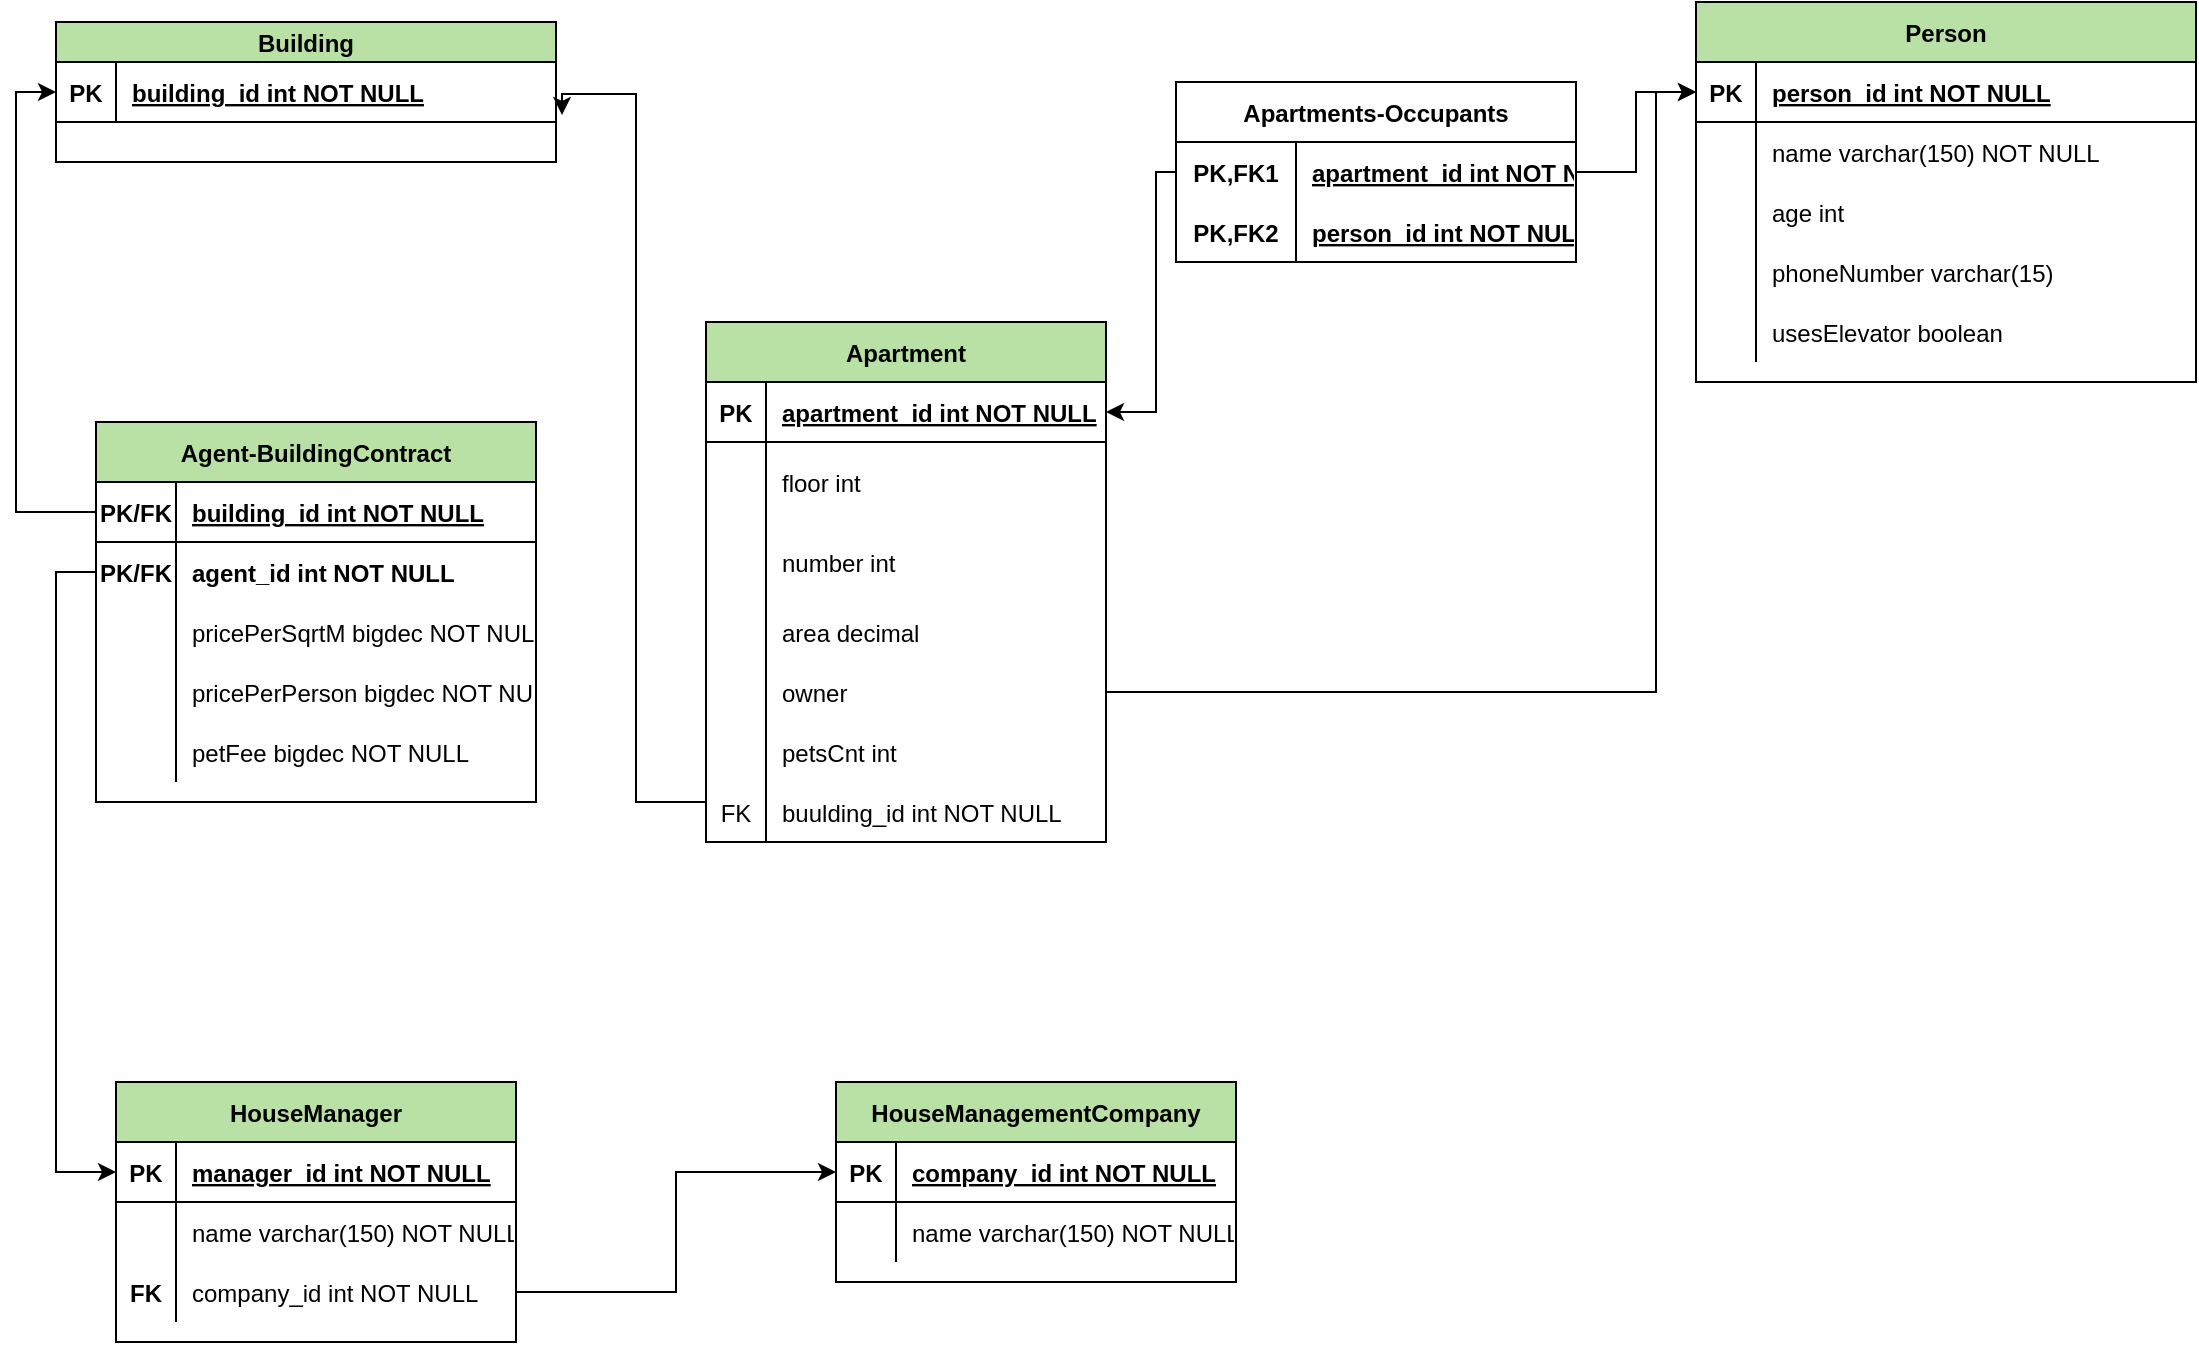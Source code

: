 <mxfile version="20.8.3" type="device"><diagram id="R2lEEEUBdFMjLlhIrx00" name="Page-1"><mxGraphModel dx="1129" dy="894" grid="1" gridSize="10" guides="1" tooltips="1" connect="1" arrows="1" fold="1" page="1" pageScale="1" pageWidth="850" pageHeight="1100" math="0" shadow="0" extFonts="Permanent Marker^https://fonts.googleapis.com/css?family=Permanent+Marker"><root><mxCell id="0"/><mxCell id="1" parent="0"/><mxCell id="C-vyLk0tnHw3VtMMgP7b-2" value="Person" style="shape=table;startSize=30;container=1;collapsible=1;childLayout=tableLayout;fixedRows=1;rowLines=0;fontStyle=1;align=center;resizeLast=1;fillColor=#B9E0A5;" parent="1" vertex="1"><mxGeometry x="920" y="30" width="250" height="190" as="geometry"/></mxCell><mxCell id="C-vyLk0tnHw3VtMMgP7b-3" value="" style="shape=partialRectangle;collapsible=0;dropTarget=0;pointerEvents=0;fillColor=none;points=[[0,0.5],[1,0.5]];portConstraint=eastwest;top=0;left=0;right=0;bottom=1;" parent="C-vyLk0tnHw3VtMMgP7b-2" vertex="1"><mxGeometry y="30" width="250" height="30" as="geometry"/></mxCell><mxCell id="C-vyLk0tnHw3VtMMgP7b-4" value="PK" style="shape=partialRectangle;overflow=hidden;connectable=0;fillColor=none;top=0;left=0;bottom=0;right=0;fontStyle=1;" parent="C-vyLk0tnHw3VtMMgP7b-3" vertex="1"><mxGeometry width="30" height="30" as="geometry"><mxRectangle width="30" height="30" as="alternateBounds"/></mxGeometry></mxCell><mxCell id="C-vyLk0tnHw3VtMMgP7b-5" value="person_id int NOT NULL " style="shape=partialRectangle;overflow=hidden;connectable=0;fillColor=none;top=0;left=0;bottom=0;right=0;align=left;spacingLeft=6;fontStyle=5;" parent="C-vyLk0tnHw3VtMMgP7b-3" vertex="1"><mxGeometry x="30" width="220" height="30" as="geometry"><mxRectangle width="220" height="30" as="alternateBounds"/></mxGeometry></mxCell><mxCell id="18AS3pqEnBrreB0X0TO9-52" style="shape=partialRectangle;collapsible=0;dropTarget=0;pointerEvents=0;fillColor=none;points=[[0,0.5],[1,0.5]];portConstraint=eastwest;top=0;left=0;right=0;bottom=0;" parent="C-vyLk0tnHw3VtMMgP7b-2" vertex="1"><mxGeometry y="60" width="250" height="30" as="geometry"/></mxCell><mxCell id="18AS3pqEnBrreB0X0TO9-53" style="shape=partialRectangle;overflow=hidden;connectable=0;fillColor=none;top=0;left=0;bottom=0;right=0;" parent="18AS3pqEnBrreB0X0TO9-52" vertex="1"><mxGeometry width="30" height="30" as="geometry"><mxRectangle width="30" height="30" as="alternateBounds"/></mxGeometry></mxCell><mxCell id="18AS3pqEnBrreB0X0TO9-54" value="name varchar(150) NOT NULL" style="shape=partialRectangle;overflow=hidden;connectable=0;fillColor=none;top=0;left=0;bottom=0;right=0;align=left;spacingLeft=6;" parent="18AS3pqEnBrreB0X0TO9-52" vertex="1"><mxGeometry x="30" width="220" height="30" as="geometry"><mxRectangle width="220" height="30" as="alternateBounds"/></mxGeometry></mxCell><mxCell id="C-vyLk0tnHw3VtMMgP7b-9" value="" style="shape=partialRectangle;collapsible=0;dropTarget=0;pointerEvents=0;fillColor=none;points=[[0,0.5],[1,0.5]];portConstraint=eastwest;top=0;left=0;right=0;bottom=0;" parent="C-vyLk0tnHw3VtMMgP7b-2" vertex="1"><mxGeometry y="90" width="250" height="30" as="geometry"/></mxCell><mxCell id="C-vyLk0tnHw3VtMMgP7b-10" value="" style="shape=partialRectangle;overflow=hidden;connectable=0;fillColor=none;top=0;left=0;bottom=0;right=0;" parent="C-vyLk0tnHw3VtMMgP7b-9" vertex="1"><mxGeometry width="30" height="30" as="geometry"><mxRectangle width="30" height="30" as="alternateBounds"/></mxGeometry></mxCell><mxCell id="C-vyLk0tnHw3VtMMgP7b-11" value="age int" style="shape=partialRectangle;overflow=hidden;connectable=0;fillColor=none;top=0;left=0;bottom=0;right=0;align=left;spacingLeft=6;" parent="C-vyLk0tnHw3VtMMgP7b-9" vertex="1"><mxGeometry x="30" width="220" height="30" as="geometry"><mxRectangle width="220" height="30" as="alternateBounds"/></mxGeometry></mxCell><mxCell id="18AS3pqEnBrreB0X0TO9-55" style="shape=partialRectangle;collapsible=0;dropTarget=0;pointerEvents=0;fillColor=none;points=[[0,0.5],[1,0.5]];portConstraint=eastwest;top=0;left=0;right=0;bottom=0;" parent="C-vyLk0tnHw3VtMMgP7b-2" vertex="1"><mxGeometry y="120" width="250" height="30" as="geometry"/></mxCell><mxCell id="18AS3pqEnBrreB0X0TO9-56" style="shape=partialRectangle;overflow=hidden;connectable=0;fillColor=none;top=0;left=0;bottom=0;right=0;" parent="18AS3pqEnBrreB0X0TO9-55" vertex="1"><mxGeometry width="30" height="30" as="geometry"><mxRectangle width="30" height="30" as="alternateBounds"/></mxGeometry></mxCell><mxCell id="18AS3pqEnBrreB0X0TO9-57" value="phoneNumber varchar(15)" style="shape=partialRectangle;overflow=hidden;connectable=0;fillColor=none;top=0;left=0;bottom=0;right=0;align=left;spacingLeft=6;" parent="18AS3pqEnBrreB0X0TO9-55" vertex="1"><mxGeometry x="30" width="220" height="30" as="geometry"><mxRectangle width="220" height="30" as="alternateBounds"/></mxGeometry></mxCell><mxCell id="jHgJz0mwjGg7kRW3lGbn-82" style="shape=partialRectangle;collapsible=0;dropTarget=0;pointerEvents=0;fillColor=none;points=[[0,0.5],[1,0.5]];portConstraint=eastwest;top=0;left=0;right=0;bottom=0;" parent="C-vyLk0tnHw3VtMMgP7b-2" vertex="1"><mxGeometry y="150" width="250" height="30" as="geometry"/></mxCell><mxCell id="jHgJz0mwjGg7kRW3lGbn-83" style="shape=partialRectangle;overflow=hidden;connectable=0;fillColor=none;top=0;left=0;bottom=0;right=0;" parent="jHgJz0mwjGg7kRW3lGbn-82" vertex="1"><mxGeometry width="30" height="30" as="geometry"><mxRectangle width="30" height="30" as="alternateBounds"/></mxGeometry></mxCell><mxCell id="jHgJz0mwjGg7kRW3lGbn-84" value="usesElevator boolean" style="shape=partialRectangle;overflow=hidden;connectable=0;fillColor=none;top=0;left=0;bottom=0;right=0;align=left;spacingLeft=6;" parent="jHgJz0mwjGg7kRW3lGbn-82" vertex="1"><mxGeometry x="30" width="220" height="30" as="geometry"><mxRectangle width="220" height="30" as="alternateBounds"/></mxGeometry></mxCell><mxCell id="18AS3pqEnBrreB0X0TO9-1" value="Building" style="shape=table;startSize=20;container=1;collapsible=1;childLayout=tableLayout;fixedRows=1;rowLines=0;fontStyle=1;align=center;resizeLast=1;fillColor=#B9E0A5;" parent="1" vertex="1"><mxGeometry x="100" y="40" width="250" height="70.0" as="geometry"/></mxCell><mxCell id="18AS3pqEnBrreB0X0TO9-2" value="" style="shape=partialRectangle;collapsible=0;dropTarget=0;pointerEvents=0;fillColor=none;points=[[0,0.5],[1,0.5]];portConstraint=eastwest;top=0;left=0;right=0;bottom=1;" parent="18AS3pqEnBrreB0X0TO9-1" vertex="1"><mxGeometry y="20" width="250" height="30" as="geometry"/></mxCell><mxCell id="18AS3pqEnBrreB0X0TO9-3" value="PK" style="shape=partialRectangle;overflow=hidden;connectable=0;fillColor=none;top=0;left=0;bottom=0;right=0;fontStyle=1;" parent="18AS3pqEnBrreB0X0TO9-2" vertex="1"><mxGeometry width="30" height="30" as="geometry"><mxRectangle width="30" height="30" as="alternateBounds"/></mxGeometry></mxCell><mxCell id="18AS3pqEnBrreB0X0TO9-4" value="building_id int NOT NULL " style="shape=partialRectangle;overflow=hidden;connectable=0;fillColor=none;top=0;left=0;bottom=0;right=0;align=left;spacingLeft=6;fontStyle=5;" parent="18AS3pqEnBrreB0X0TO9-2" vertex="1"><mxGeometry x="30" width="220" height="30" as="geometry"><mxRectangle width="220" height="30" as="alternateBounds"/></mxGeometry></mxCell><mxCell id="18AS3pqEnBrreB0X0TO9-8" value="HouseManager" style="shape=table;startSize=30;container=1;collapsible=1;childLayout=tableLayout;fixedRows=1;rowLines=0;fontStyle=1;align=center;resizeLast=1;fillColor=#B9E0A5;" parent="1" vertex="1"><mxGeometry x="130" y="570" width="200" height="130" as="geometry"/></mxCell><mxCell id="18AS3pqEnBrreB0X0TO9-9" value="" style="shape=partialRectangle;collapsible=0;dropTarget=0;pointerEvents=0;fillColor=none;points=[[0,0.5],[1,0.5]];portConstraint=eastwest;top=0;left=0;right=0;bottom=1;" parent="18AS3pqEnBrreB0X0TO9-8" vertex="1"><mxGeometry y="30" width="200" height="30" as="geometry"/></mxCell><mxCell id="18AS3pqEnBrreB0X0TO9-10" value="PK" style="shape=partialRectangle;overflow=hidden;connectable=0;fillColor=none;top=0;left=0;bottom=0;right=0;fontStyle=1;" parent="18AS3pqEnBrreB0X0TO9-9" vertex="1"><mxGeometry width="30" height="30" as="geometry"><mxRectangle width="30" height="30" as="alternateBounds"/></mxGeometry></mxCell><mxCell id="18AS3pqEnBrreB0X0TO9-11" value="manager_id int NOT NULL " style="shape=partialRectangle;overflow=hidden;connectable=0;fillColor=none;top=0;left=0;bottom=0;right=0;align=left;spacingLeft=6;fontStyle=5;" parent="18AS3pqEnBrreB0X0TO9-9" vertex="1"><mxGeometry x="30" width="170" height="30" as="geometry"><mxRectangle width="170" height="30" as="alternateBounds"/></mxGeometry></mxCell><mxCell id="18AS3pqEnBrreB0X0TO9-12" value="" style="shape=partialRectangle;collapsible=0;dropTarget=0;pointerEvents=0;fillColor=none;points=[[0,0.5],[1,0.5]];portConstraint=eastwest;top=0;left=0;right=0;bottom=0;" parent="18AS3pqEnBrreB0X0TO9-8" vertex="1"><mxGeometry y="60" width="200" height="30" as="geometry"/></mxCell><mxCell id="18AS3pqEnBrreB0X0TO9-13" value="" style="shape=partialRectangle;overflow=hidden;connectable=0;fillColor=none;top=0;left=0;bottom=0;right=0;" parent="18AS3pqEnBrreB0X0TO9-12" vertex="1"><mxGeometry width="30" height="30" as="geometry"><mxRectangle width="30" height="30" as="alternateBounds"/></mxGeometry></mxCell><mxCell id="18AS3pqEnBrreB0X0TO9-14" value="name varchar(150) NOT NULL" style="shape=partialRectangle;overflow=hidden;connectable=0;fillColor=none;top=0;left=0;bottom=0;right=0;align=left;spacingLeft=6;" parent="18AS3pqEnBrreB0X0TO9-12" vertex="1"><mxGeometry x="30" width="170" height="30" as="geometry"><mxRectangle width="170" height="30" as="alternateBounds"/></mxGeometry></mxCell><mxCell id="SCuInz-Kchk-e24KyOe2-2" style="shape=partialRectangle;collapsible=0;dropTarget=0;pointerEvents=0;fillColor=none;points=[[0,0.5],[1,0.5]];portConstraint=eastwest;top=0;left=0;right=0;bottom=0;" vertex="1" parent="18AS3pqEnBrreB0X0TO9-8"><mxGeometry y="90" width="200" height="30" as="geometry"/></mxCell><mxCell id="SCuInz-Kchk-e24KyOe2-3" value="FK" style="shape=partialRectangle;overflow=hidden;connectable=0;fillColor=none;top=0;left=0;bottom=0;right=0;fontStyle=1" vertex="1" parent="SCuInz-Kchk-e24KyOe2-2"><mxGeometry width="30" height="30" as="geometry"><mxRectangle width="30" height="30" as="alternateBounds"/></mxGeometry></mxCell><mxCell id="SCuInz-Kchk-e24KyOe2-4" value="company_id int NOT NULL" style="shape=partialRectangle;overflow=hidden;connectable=0;fillColor=none;top=0;left=0;bottom=0;right=0;align=left;spacingLeft=6;" vertex="1" parent="SCuInz-Kchk-e24KyOe2-2"><mxGeometry x="30" width="170" height="30" as="geometry"><mxRectangle width="170" height="30" as="alternateBounds"/></mxGeometry></mxCell><mxCell id="18AS3pqEnBrreB0X0TO9-15" value="HouseManagementCompany" style="shape=table;startSize=30;container=1;collapsible=1;childLayout=tableLayout;fixedRows=1;rowLines=0;fontStyle=1;align=center;resizeLast=1;fillColor=#B9E0A5;" parent="1" vertex="1"><mxGeometry x="490" y="570" width="200" height="100" as="geometry"/></mxCell><mxCell id="18AS3pqEnBrreB0X0TO9-16" value="" style="shape=partialRectangle;collapsible=0;dropTarget=0;pointerEvents=0;fillColor=none;points=[[0,0.5],[1,0.5]];portConstraint=eastwest;top=0;left=0;right=0;bottom=1;" parent="18AS3pqEnBrreB0X0TO9-15" vertex="1"><mxGeometry y="30" width="200" height="30" as="geometry"/></mxCell><mxCell id="18AS3pqEnBrreB0X0TO9-17" value="PK" style="shape=partialRectangle;overflow=hidden;connectable=0;fillColor=none;top=0;left=0;bottom=0;right=0;fontStyle=1;" parent="18AS3pqEnBrreB0X0TO9-16" vertex="1"><mxGeometry width="30" height="30" as="geometry"><mxRectangle width="30" height="30" as="alternateBounds"/></mxGeometry></mxCell><mxCell id="18AS3pqEnBrreB0X0TO9-18" value="company_id int NOT NULL " style="shape=partialRectangle;overflow=hidden;connectable=0;fillColor=none;top=0;left=0;bottom=0;right=0;align=left;spacingLeft=6;fontStyle=5;" parent="18AS3pqEnBrreB0X0TO9-16" vertex="1"><mxGeometry x="30" width="170" height="30" as="geometry"><mxRectangle width="170" height="30" as="alternateBounds"/></mxGeometry></mxCell><mxCell id="18AS3pqEnBrreB0X0TO9-19" value="" style="shape=partialRectangle;collapsible=0;dropTarget=0;pointerEvents=0;fillColor=none;points=[[0,0.5],[1,0.5]];portConstraint=eastwest;top=0;left=0;right=0;bottom=0;" parent="18AS3pqEnBrreB0X0TO9-15" vertex="1"><mxGeometry y="60" width="200" height="30" as="geometry"/></mxCell><mxCell id="18AS3pqEnBrreB0X0TO9-20" value="" style="shape=partialRectangle;overflow=hidden;connectable=0;fillColor=none;top=0;left=0;bottom=0;right=0;" parent="18AS3pqEnBrreB0X0TO9-19" vertex="1"><mxGeometry width="30" height="30" as="geometry"><mxRectangle width="30" height="30" as="alternateBounds"/></mxGeometry></mxCell><mxCell id="18AS3pqEnBrreB0X0TO9-21" value="name varchar(150) NOT NULL" style="shape=partialRectangle;overflow=hidden;connectable=0;fillColor=none;top=0;left=0;bottom=0;right=0;align=left;spacingLeft=6;" parent="18AS3pqEnBrreB0X0TO9-19" vertex="1"><mxGeometry x="30" width="170" height="30" as="geometry"><mxRectangle width="170" height="30" as="alternateBounds"/></mxGeometry></mxCell><mxCell id="18AS3pqEnBrreB0X0TO9-34" value="Agent-BuildingContract" style="shape=table;startSize=30;container=1;collapsible=1;childLayout=tableLayout;fixedRows=1;rowLines=0;fontStyle=1;align=center;resizeLast=1;fillColor=#B9E0A5;" parent="1" vertex="1"><mxGeometry x="120" y="240" width="220" height="190" as="geometry"/></mxCell><mxCell id="18AS3pqEnBrreB0X0TO9-35" value="" style="shape=partialRectangle;collapsible=0;dropTarget=0;pointerEvents=0;fillColor=none;points=[[0,0.5],[1,0.5]];portConstraint=eastwest;top=0;left=0;right=0;bottom=1;" parent="18AS3pqEnBrreB0X0TO9-34" vertex="1"><mxGeometry y="30" width="220" height="30" as="geometry"/></mxCell><mxCell id="18AS3pqEnBrreB0X0TO9-36" value="PK/FK" style="shape=partialRectangle;overflow=hidden;connectable=0;fillColor=none;top=0;left=0;bottom=0;right=0;fontStyle=1;" parent="18AS3pqEnBrreB0X0TO9-35" vertex="1"><mxGeometry width="40" height="30" as="geometry"><mxRectangle width="40" height="30" as="alternateBounds"/></mxGeometry></mxCell><mxCell id="18AS3pqEnBrreB0X0TO9-37" value="building_id int NOT NULL " style="shape=partialRectangle;overflow=hidden;connectable=0;fillColor=none;top=0;left=0;bottom=0;right=0;align=left;spacingLeft=6;fontStyle=5;" parent="18AS3pqEnBrreB0X0TO9-35" vertex="1"><mxGeometry x="40" width="180" height="30" as="geometry"><mxRectangle width="180" height="30" as="alternateBounds"/></mxGeometry></mxCell><mxCell id="18AS3pqEnBrreB0X0TO9-38" value="" style="shape=partialRectangle;collapsible=0;dropTarget=0;pointerEvents=0;fillColor=none;points=[[0,0.5],[1,0.5]];portConstraint=eastwest;top=0;left=0;right=0;bottom=0;" parent="18AS3pqEnBrreB0X0TO9-34" vertex="1"><mxGeometry y="60" width="220" height="30" as="geometry"/></mxCell><mxCell id="18AS3pqEnBrreB0X0TO9-39" value="PK/FK" style="shape=partialRectangle;overflow=hidden;connectable=0;fillColor=none;top=0;left=0;bottom=0;right=0;fontStyle=1" parent="18AS3pqEnBrreB0X0TO9-38" vertex="1"><mxGeometry width="40" height="30" as="geometry"><mxRectangle width="40" height="30" as="alternateBounds"/></mxGeometry></mxCell><mxCell id="18AS3pqEnBrreB0X0TO9-40" value="agent_id int NOT NULL" style="shape=partialRectangle;overflow=hidden;connectable=0;fillColor=none;top=0;left=0;bottom=0;right=0;align=left;spacingLeft=6;fontStyle=1" parent="18AS3pqEnBrreB0X0TO9-38" vertex="1"><mxGeometry x="40" width="180" height="30" as="geometry"><mxRectangle width="180" height="30" as="alternateBounds"/></mxGeometry></mxCell><mxCell id="18AS3pqEnBrreB0X0TO9-41" style="shape=partialRectangle;collapsible=0;dropTarget=0;pointerEvents=0;fillColor=none;points=[[0,0.5],[1,0.5]];portConstraint=eastwest;top=0;left=0;right=0;bottom=0;" parent="18AS3pqEnBrreB0X0TO9-34" vertex="1"><mxGeometry y="90" width="220" height="30" as="geometry"/></mxCell><mxCell id="18AS3pqEnBrreB0X0TO9-42" style="shape=partialRectangle;overflow=hidden;connectable=0;fillColor=none;top=0;left=0;bottom=0;right=0;fontStyle=1" parent="18AS3pqEnBrreB0X0TO9-41" vertex="1"><mxGeometry width="40" height="30" as="geometry"><mxRectangle width="40" height="30" as="alternateBounds"/></mxGeometry></mxCell><mxCell id="18AS3pqEnBrreB0X0TO9-43" value="pricePerSqrtM bigdec NOT NULL" style="shape=partialRectangle;overflow=hidden;connectable=0;fillColor=none;top=0;left=0;bottom=0;right=0;align=left;spacingLeft=6;fontStyle=0" parent="18AS3pqEnBrreB0X0TO9-41" vertex="1"><mxGeometry x="40" width="180" height="30" as="geometry"><mxRectangle width="180" height="30" as="alternateBounds"/></mxGeometry></mxCell><mxCell id="18AS3pqEnBrreB0X0TO9-47" style="shape=partialRectangle;collapsible=0;dropTarget=0;pointerEvents=0;fillColor=none;points=[[0,0.5],[1,0.5]];portConstraint=eastwest;top=0;left=0;right=0;bottom=0;" parent="18AS3pqEnBrreB0X0TO9-34" vertex="1"><mxGeometry y="120" width="220" height="30" as="geometry"/></mxCell><mxCell id="18AS3pqEnBrreB0X0TO9-48" style="shape=partialRectangle;overflow=hidden;connectable=0;fillColor=none;top=0;left=0;bottom=0;right=0;fontStyle=1" parent="18AS3pqEnBrreB0X0TO9-47" vertex="1"><mxGeometry width="40" height="30" as="geometry"><mxRectangle width="40" height="30" as="alternateBounds"/></mxGeometry></mxCell><mxCell id="18AS3pqEnBrreB0X0TO9-49" value="pricePerPerson bigdec NOT NULL" style="shape=partialRectangle;overflow=hidden;connectable=0;fillColor=none;top=0;left=0;bottom=0;right=0;align=left;spacingLeft=6;fontStyle=0" parent="18AS3pqEnBrreB0X0TO9-47" vertex="1"><mxGeometry x="40" width="180" height="30" as="geometry"><mxRectangle width="180" height="30" as="alternateBounds"/></mxGeometry></mxCell><mxCell id="18AS3pqEnBrreB0X0TO9-44" style="shape=partialRectangle;collapsible=0;dropTarget=0;pointerEvents=0;fillColor=none;points=[[0,0.5],[1,0.5]];portConstraint=eastwest;top=0;left=0;right=0;bottom=0;" parent="18AS3pqEnBrreB0X0TO9-34" vertex="1"><mxGeometry y="150" width="220" height="30" as="geometry"/></mxCell><mxCell id="18AS3pqEnBrreB0X0TO9-45" style="shape=partialRectangle;overflow=hidden;connectable=0;fillColor=none;top=0;left=0;bottom=0;right=0;fontStyle=1" parent="18AS3pqEnBrreB0X0TO9-44" vertex="1"><mxGeometry width="40" height="30" as="geometry"><mxRectangle width="40" height="30" as="alternateBounds"/></mxGeometry></mxCell><mxCell id="18AS3pqEnBrreB0X0TO9-46" value="petFee bigdec NOT NULL" style="shape=partialRectangle;overflow=hidden;connectable=0;fillColor=none;top=0;left=0;bottom=0;right=0;align=left;spacingLeft=6;fontStyle=0" parent="18AS3pqEnBrreB0X0TO9-44" vertex="1"><mxGeometry x="40" width="180" height="30" as="geometry"><mxRectangle width="180" height="30" as="alternateBounds"/></mxGeometry></mxCell><mxCell id="18AS3pqEnBrreB0X0TO9-50" style="edgeStyle=orthogonalEdgeStyle;rounded=0;orthogonalLoop=1;jettySize=auto;html=1;entryX=0;entryY=0.5;entryDx=0;entryDy=0;" parent="1" source="18AS3pqEnBrreB0X0TO9-35" target="18AS3pqEnBrreB0X0TO9-2" edge="1"><mxGeometry relative="1" as="geometry"/></mxCell><mxCell id="18AS3pqEnBrreB0X0TO9-51" style="edgeStyle=orthogonalEdgeStyle;rounded=0;orthogonalLoop=1;jettySize=auto;html=1;entryX=0;entryY=0.5;entryDx=0;entryDy=0;" parent="1" source="18AS3pqEnBrreB0X0TO9-38" target="18AS3pqEnBrreB0X0TO9-9" edge="1"><mxGeometry relative="1" as="geometry"/></mxCell><mxCell id="jHgJz0mwjGg7kRW3lGbn-1" value="Apartment" style="shape=table;startSize=30;container=1;collapsible=1;childLayout=tableLayout;fixedRows=1;rowLines=0;fontStyle=1;align=center;resizeLast=1;fillColor=#B9E0A5;" parent="1" vertex="1"><mxGeometry x="425" y="190" width="200" height="260" as="geometry"/></mxCell><mxCell id="jHgJz0mwjGg7kRW3lGbn-2" value="" style="shape=tableRow;horizontal=0;startSize=0;swimlaneHead=0;swimlaneBody=0;fillColor=none;collapsible=0;dropTarget=0;points=[[0,0.5],[1,0.5]];portConstraint=eastwest;top=0;left=0;right=0;bottom=1;" parent="jHgJz0mwjGg7kRW3lGbn-1" vertex="1"><mxGeometry y="30" width="200" height="30" as="geometry"/></mxCell><mxCell id="jHgJz0mwjGg7kRW3lGbn-3" value="PK" style="shape=partialRectangle;connectable=0;fillColor=none;top=0;left=0;bottom=0;right=0;fontStyle=1;overflow=hidden;" parent="jHgJz0mwjGg7kRW3lGbn-2" vertex="1"><mxGeometry width="30" height="30" as="geometry"><mxRectangle width="30" height="30" as="alternateBounds"/></mxGeometry></mxCell><mxCell id="jHgJz0mwjGg7kRW3lGbn-4" value="apartment_id int NOT NULL" style="shape=partialRectangle;connectable=0;fillColor=none;top=0;left=0;bottom=0;right=0;align=left;spacingLeft=6;fontStyle=5;overflow=hidden;" parent="jHgJz0mwjGg7kRW3lGbn-2" vertex="1"><mxGeometry x="30" width="170" height="30" as="geometry"><mxRectangle width="170" height="30" as="alternateBounds"/></mxGeometry></mxCell><mxCell id="jHgJz0mwjGg7kRW3lGbn-89" style="shape=tableRow;horizontal=0;startSize=0;swimlaneHead=0;swimlaneBody=0;fillColor=none;collapsible=0;dropTarget=0;points=[[0,0.5],[1,0.5]];portConstraint=eastwest;top=0;left=0;right=0;bottom=0;" parent="jHgJz0mwjGg7kRW3lGbn-1" vertex="1"><mxGeometry y="60" width="200" height="40" as="geometry"/></mxCell><mxCell id="jHgJz0mwjGg7kRW3lGbn-90" style="shape=partialRectangle;connectable=0;fillColor=none;top=0;left=0;bottom=0;right=0;editable=1;overflow=hidden;" parent="jHgJz0mwjGg7kRW3lGbn-89" vertex="1"><mxGeometry width="30" height="40" as="geometry"><mxRectangle width="30" height="40" as="alternateBounds"/></mxGeometry></mxCell><mxCell id="jHgJz0mwjGg7kRW3lGbn-91" value="floor int" style="shape=partialRectangle;connectable=0;fillColor=none;top=0;left=0;bottom=0;right=0;align=left;spacingLeft=6;overflow=hidden;" parent="jHgJz0mwjGg7kRW3lGbn-89" vertex="1"><mxGeometry x="30" width="170" height="40" as="geometry"><mxRectangle width="170" height="40" as="alternateBounds"/></mxGeometry></mxCell><mxCell id="jHgJz0mwjGg7kRW3lGbn-5" value="" style="shape=tableRow;horizontal=0;startSize=0;swimlaneHead=0;swimlaneBody=0;fillColor=none;collapsible=0;dropTarget=0;points=[[0,0.5],[1,0.5]];portConstraint=eastwest;top=0;left=0;right=0;bottom=0;" parent="jHgJz0mwjGg7kRW3lGbn-1" vertex="1"><mxGeometry y="100" width="200" height="40" as="geometry"/></mxCell><mxCell id="jHgJz0mwjGg7kRW3lGbn-6" value="" style="shape=partialRectangle;connectable=0;fillColor=none;top=0;left=0;bottom=0;right=0;editable=1;overflow=hidden;" parent="jHgJz0mwjGg7kRW3lGbn-5" vertex="1"><mxGeometry width="30" height="40" as="geometry"><mxRectangle width="30" height="40" as="alternateBounds"/></mxGeometry></mxCell><mxCell id="jHgJz0mwjGg7kRW3lGbn-7" value="number int " style="shape=partialRectangle;connectable=0;fillColor=none;top=0;left=0;bottom=0;right=0;align=left;spacingLeft=6;overflow=hidden;" parent="jHgJz0mwjGg7kRW3lGbn-5" vertex="1"><mxGeometry x="30" width="170" height="40" as="geometry"><mxRectangle width="170" height="40" as="alternateBounds"/></mxGeometry></mxCell><mxCell id="jHgJz0mwjGg7kRW3lGbn-8" value="" style="shape=tableRow;horizontal=0;startSize=0;swimlaneHead=0;swimlaneBody=0;fillColor=none;collapsible=0;dropTarget=0;points=[[0,0.5],[1,0.5]];portConstraint=eastwest;top=0;left=0;right=0;bottom=0;" parent="jHgJz0mwjGg7kRW3lGbn-1" vertex="1"><mxGeometry y="140" width="200" height="30" as="geometry"/></mxCell><mxCell id="jHgJz0mwjGg7kRW3lGbn-9" value="" style="shape=partialRectangle;connectable=0;fillColor=none;top=0;left=0;bottom=0;right=0;editable=1;overflow=hidden;" parent="jHgJz0mwjGg7kRW3lGbn-8" vertex="1"><mxGeometry width="30" height="30" as="geometry"><mxRectangle width="30" height="30" as="alternateBounds"/></mxGeometry></mxCell><mxCell id="jHgJz0mwjGg7kRW3lGbn-10" value="area decimal" style="shape=partialRectangle;connectable=0;fillColor=none;top=0;left=0;bottom=0;right=0;align=left;spacingLeft=6;overflow=hidden;" parent="jHgJz0mwjGg7kRW3lGbn-8" vertex="1"><mxGeometry x="30" width="170" height="30" as="geometry"><mxRectangle width="170" height="30" as="alternateBounds"/></mxGeometry></mxCell><mxCell id="jHgJz0mwjGg7kRW3lGbn-11" value="" style="shape=tableRow;horizontal=0;startSize=0;swimlaneHead=0;swimlaneBody=0;fillColor=none;collapsible=0;dropTarget=0;points=[[0,0.5],[1,0.5]];portConstraint=eastwest;top=0;left=0;right=0;bottom=0;" parent="jHgJz0mwjGg7kRW3lGbn-1" vertex="1"><mxGeometry y="170" width="200" height="30" as="geometry"/></mxCell><mxCell id="jHgJz0mwjGg7kRW3lGbn-12" value="" style="shape=partialRectangle;connectable=0;fillColor=none;top=0;left=0;bottom=0;right=0;editable=1;overflow=hidden;" parent="jHgJz0mwjGg7kRW3lGbn-11" vertex="1"><mxGeometry width="30" height="30" as="geometry"><mxRectangle width="30" height="30" as="alternateBounds"/></mxGeometry></mxCell><mxCell id="jHgJz0mwjGg7kRW3lGbn-13" value="owner" style="shape=partialRectangle;connectable=0;fillColor=none;top=0;left=0;bottom=0;right=0;align=left;spacingLeft=6;overflow=hidden;" parent="jHgJz0mwjGg7kRW3lGbn-11" vertex="1"><mxGeometry x="30" width="170" height="30" as="geometry"><mxRectangle width="170" height="30" as="alternateBounds"/></mxGeometry></mxCell><mxCell id="jHgJz0mwjGg7kRW3lGbn-79" style="shape=tableRow;horizontal=0;startSize=0;swimlaneHead=0;swimlaneBody=0;fillColor=none;collapsible=0;dropTarget=0;points=[[0,0.5],[1,0.5]];portConstraint=eastwest;top=0;left=0;right=0;bottom=0;" parent="jHgJz0mwjGg7kRW3lGbn-1" vertex="1"><mxGeometry y="200" width="200" height="30" as="geometry"/></mxCell><mxCell id="jHgJz0mwjGg7kRW3lGbn-80" style="shape=partialRectangle;connectable=0;fillColor=none;top=0;left=0;bottom=0;right=0;editable=1;overflow=hidden;" parent="jHgJz0mwjGg7kRW3lGbn-79" vertex="1"><mxGeometry width="30" height="30" as="geometry"><mxRectangle width="30" height="30" as="alternateBounds"/></mxGeometry></mxCell><mxCell id="jHgJz0mwjGg7kRW3lGbn-81" value="petsCnt int" style="shape=partialRectangle;connectable=0;fillColor=none;top=0;left=0;bottom=0;right=0;align=left;spacingLeft=6;overflow=hidden;" parent="jHgJz0mwjGg7kRW3lGbn-79" vertex="1"><mxGeometry x="30" width="170" height="30" as="geometry"><mxRectangle width="170" height="30" as="alternateBounds"/></mxGeometry></mxCell><mxCell id="jHgJz0mwjGg7kRW3lGbn-85" style="shape=tableRow;horizontal=0;startSize=0;swimlaneHead=0;swimlaneBody=0;fillColor=none;collapsible=0;dropTarget=0;points=[[0,0.5],[1,0.5]];portConstraint=eastwest;top=0;left=0;right=0;bottom=0;" parent="jHgJz0mwjGg7kRW3lGbn-1" vertex="1"><mxGeometry y="230" width="200" height="30" as="geometry"/></mxCell><mxCell id="jHgJz0mwjGg7kRW3lGbn-86" value="FK" style="shape=partialRectangle;connectable=0;fillColor=none;top=0;left=0;bottom=0;right=0;editable=1;overflow=hidden;" parent="jHgJz0mwjGg7kRW3lGbn-85" vertex="1"><mxGeometry width="30" height="30" as="geometry"><mxRectangle width="30" height="30" as="alternateBounds"/></mxGeometry></mxCell><mxCell id="jHgJz0mwjGg7kRW3lGbn-87" value="buulding_id int NOT NULL" style="shape=partialRectangle;connectable=0;fillColor=none;top=0;left=0;bottom=0;right=0;align=left;spacingLeft=6;overflow=hidden;" parent="jHgJz0mwjGg7kRW3lGbn-85" vertex="1"><mxGeometry x="30" width="170" height="30" as="geometry"><mxRectangle width="170" height="30" as="alternateBounds"/></mxGeometry></mxCell><mxCell id="jHgJz0mwjGg7kRW3lGbn-59" value="Apartments-Occupants" style="shape=table;startSize=30;container=1;collapsible=1;childLayout=tableLayout;fixedRows=1;rowLines=0;fontStyle=1;align=center;resizeLast=1;" parent="1" vertex="1"><mxGeometry x="660" y="70" width="200" height="90" as="geometry"/></mxCell><mxCell id="jHgJz0mwjGg7kRW3lGbn-60" value="" style="shape=tableRow;horizontal=0;startSize=0;swimlaneHead=0;swimlaneBody=0;fillColor=none;collapsible=0;dropTarget=0;points=[[0,0.5],[1,0.5]];portConstraint=eastwest;top=0;left=0;right=0;bottom=0;" parent="jHgJz0mwjGg7kRW3lGbn-59" vertex="1"><mxGeometry y="30" width="200" height="30" as="geometry"/></mxCell><mxCell id="jHgJz0mwjGg7kRW3lGbn-61" value="PK,FK1" style="shape=partialRectangle;connectable=0;fillColor=none;top=0;left=0;bottom=0;right=0;fontStyle=1;overflow=hidden;" parent="jHgJz0mwjGg7kRW3lGbn-60" vertex="1"><mxGeometry width="60" height="30" as="geometry"><mxRectangle width="60" height="30" as="alternateBounds"/></mxGeometry></mxCell><mxCell id="jHgJz0mwjGg7kRW3lGbn-62" value="apartment_id int NOT NULL" style="shape=partialRectangle;connectable=0;fillColor=none;top=0;left=0;bottom=0;right=0;align=left;spacingLeft=6;fontStyle=5;overflow=hidden;" parent="jHgJz0mwjGg7kRW3lGbn-60" vertex="1"><mxGeometry x="60" width="140" height="30" as="geometry"><mxRectangle width="140" height="30" as="alternateBounds"/></mxGeometry></mxCell><mxCell id="jHgJz0mwjGg7kRW3lGbn-63" value="" style="shape=tableRow;horizontal=0;startSize=0;swimlaneHead=0;swimlaneBody=0;fillColor=none;collapsible=0;dropTarget=0;points=[[0,0.5],[1,0.5]];portConstraint=eastwest;top=0;left=0;right=0;bottom=1;" parent="jHgJz0mwjGg7kRW3lGbn-59" vertex="1"><mxGeometry y="60" width="200" height="30" as="geometry"/></mxCell><mxCell id="jHgJz0mwjGg7kRW3lGbn-64" value="PK,FK2" style="shape=partialRectangle;connectable=0;fillColor=none;top=0;left=0;bottom=0;right=0;fontStyle=1;overflow=hidden;" parent="jHgJz0mwjGg7kRW3lGbn-63" vertex="1"><mxGeometry width="60" height="30" as="geometry"><mxRectangle width="60" height="30" as="alternateBounds"/></mxGeometry></mxCell><mxCell id="jHgJz0mwjGg7kRW3lGbn-65" value="person_id int NOT NULL" style="shape=partialRectangle;connectable=0;fillColor=none;top=0;left=0;bottom=0;right=0;align=left;spacingLeft=6;fontStyle=5;overflow=hidden;" parent="jHgJz0mwjGg7kRW3lGbn-63" vertex="1"><mxGeometry x="60" width="140" height="30" as="geometry"><mxRectangle width="140" height="30" as="alternateBounds"/></mxGeometry></mxCell><mxCell id="jHgJz0mwjGg7kRW3lGbn-76" style="edgeStyle=orthogonalEdgeStyle;rounded=0;orthogonalLoop=1;jettySize=auto;html=1;entryX=1;entryY=0.5;entryDx=0;entryDy=0;" parent="1" source="jHgJz0mwjGg7kRW3lGbn-60" target="jHgJz0mwjGg7kRW3lGbn-2" edge="1"><mxGeometry relative="1" as="geometry"><Array as="points"><mxPoint x="650" y="115"/><mxPoint x="650" y="235"/></Array></mxGeometry></mxCell><mxCell id="jHgJz0mwjGg7kRW3lGbn-78" style="edgeStyle=orthogonalEdgeStyle;rounded=0;orthogonalLoop=1;jettySize=auto;html=1;" parent="1" source="jHgJz0mwjGg7kRW3lGbn-11" target="C-vyLk0tnHw3VtMMgP7b-3" edge="1"><mxGeometry x="-0.12" y="-20" relative="1" as="geometry"><Array as="points"><mxPoint x="900" y="375"/><mxPoint x="900" y="75"/></Array><mxPoint as="offset"/></mxGeometry></mxCell><mxCell id="jHgJz0mwjGg7kRW3lGbn-88" style="edgeStyle=orthogonalEdgeStyle;rounded=0;orthogonalLoop=1;jettySize=auto;html=1;entryX=1.012;entryY=0.883;entryDx=0;entryDy=0;entryPerimeter=0;" parent="1" source="jHgJz0mwjGg7kRW3lGbn-85" target="18AS3pqEnBrreB0X0TO9-2" edge="1"><mxGeometry relative="1" as="geometry"><Array as="points"><mxPoint x="390" y="430"/><mxPoint x="390" y="76"/><mxPoint x="353" y="76"/></Array></mxGeometry></mxCell><mxCell id="jHgJz0mwjGg7kRW3lGbn-93" style="edgeStyle=orthogonalEdgeStyle;rounded=0;orthogonalLoop=1;jettySize=auto;html=1;" parent="1" source="jHgJz0mwjGg7kRW3lGbn-60" target="C-vyLk0tnHw3VtMMgP7b-3" edge="1"><mxGeometry relative="1" as="geometry"/></mxCell><mxCell id="SCuInz-Kchk-e24KyOe2-5" style="edgeStyle=orthogonalEdgeStyle;rounded=0;orthogonalLoop=1;jettySize=auto;html=1;entryX=0;entryY=0.5;entryDx=0;entryDy=0;" edge="1" parent="1" source="SCuInz-Kchk-e24KyOe2-2" target="18AS3pqEnBrreB0X0TO9-16"><mxGeometry relative="1" as="geometry"/></mxCell></root></mxGraphModel></diagram></mxfile>
